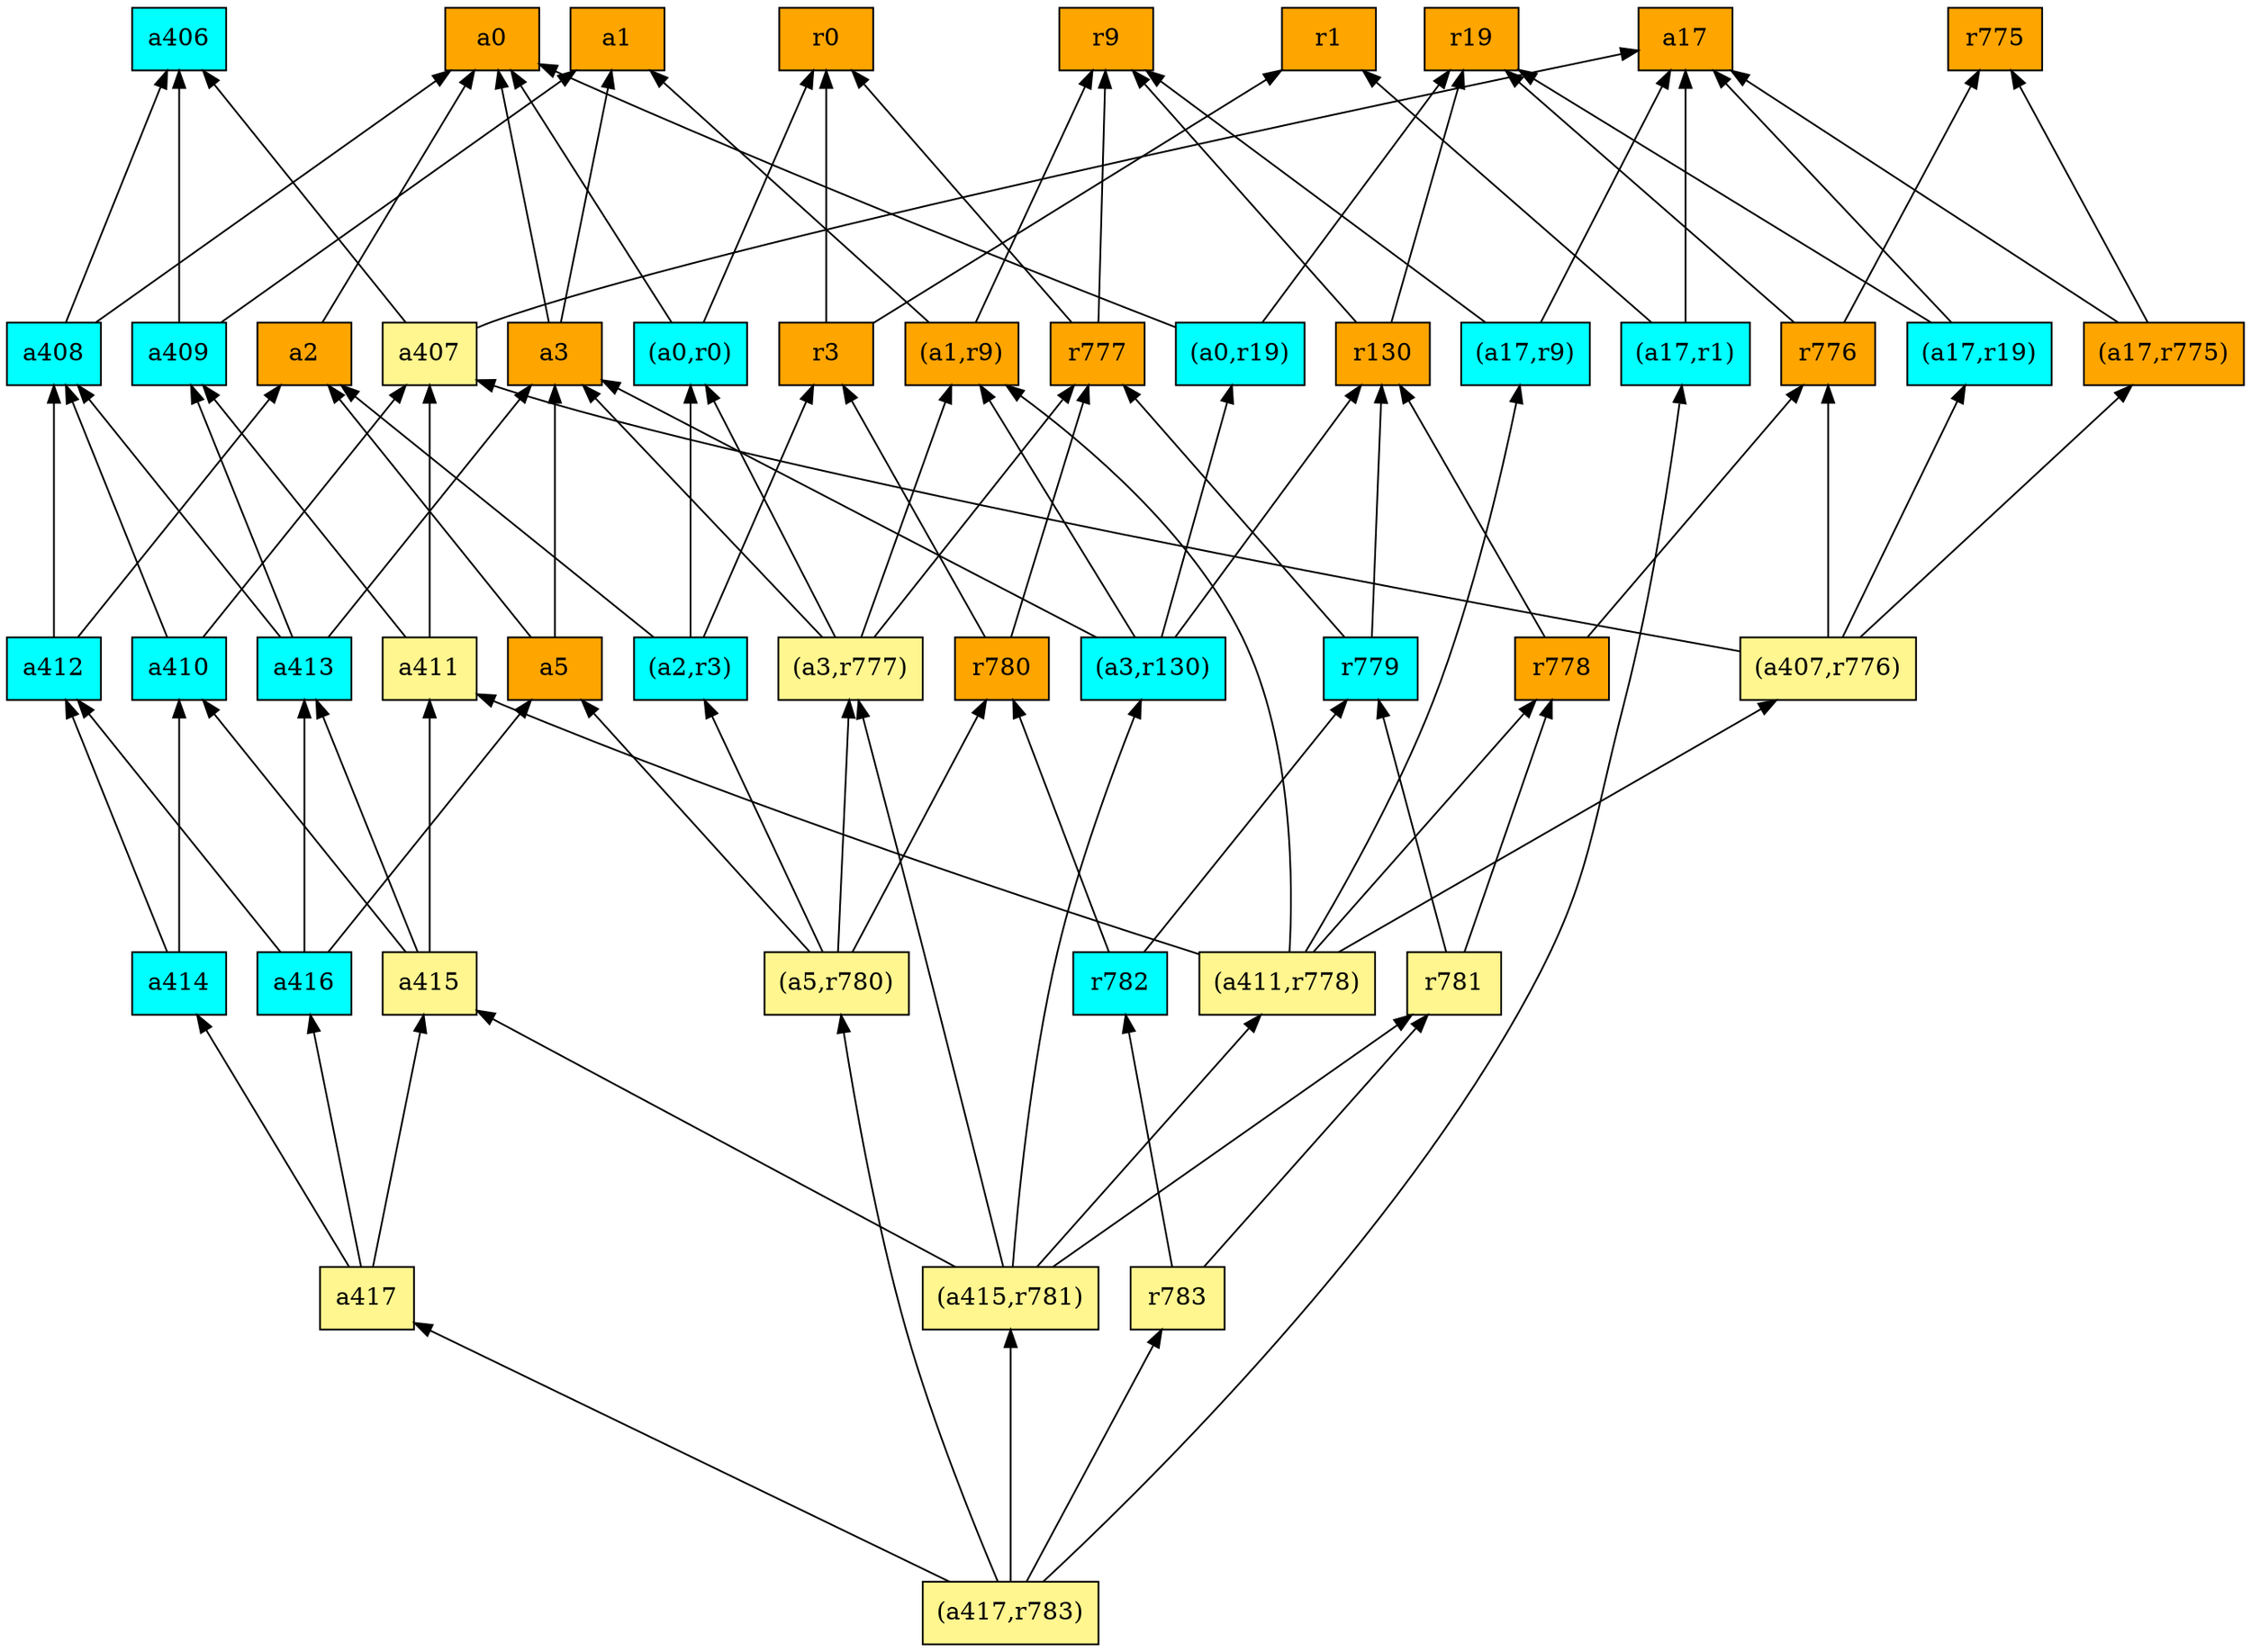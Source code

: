 digraph G {
rankdir=BT;ranksep="2.0";
"(a1,r9)" [shape=record,fillcolor=orange,style=filled,label="{(a1,r9)}"];
"a415" [shape=record,fillcolor=khaki1,style=filled,label="{a415}"];
"(a17,r19)" [shape=record,fillcolor=cyan,style=filled,label="{(a17,r19)}"];
"a412" [shape=record,fillcolor=cyan,style=filled,label="{a412}"];
"a3" [shape=record,fillcolor=orange,style=filled,label="{a3}"];
"r783" [shape=record,fillcolor=khaki1,style=filled,label="{r783}"];
"(a17,r775)" [shape=record,fillcolor=orange,style=filled,label="{(a17,r775)}"];
"r9" [shape=record,fillcolor=orange,style=filled,label="{r9}"];
"a2" [shape=record,fillcolor=orange,style=filled,label="{a2}"];
"(a5,r780)" [shape=record,fillcolor=khaki1,style=filled,label="{(a5,r780)}"];
"(a17,r1)" [shape=record,fillcolor=cyan,style=filled,label="{(a17,r1)}"];
"r3" [shape=record,fillcolor=orange,style=filled,label="{r3}"];
"a409" [shape=record,fillcolor=cyan,style=filled,label="{a409}"];
"a411" [shape=record,fillcolor=khaki1,style=filled,label="{a411}"];
"r777" [shape=record,fillcolor=orange,style=filled,label="{r777}"];
"r779" [shape=record,fillcolor=cyan,style=filled,label="{r779}"];
"a5" [shape=record,fillcolor=orange,style=filled,label="{a5}"];
"r780" [shape=record,fillcolor=orange,style=filled,label="{r780}"];
"(a3,r777)" [shape=record,fillcolor=khaki1,style=filled,label="{(a3,r777)}"];
"(a417,r783)" [shape=record,fillcolor=khaki1,style=filled,label="{(a417,r783)}"];
"(a2,r3)" [shape=record,fillcolor=cyan,style=filled,label="{(a2,r3)}"];
"r130" [shape=record,fillcolor=orange,style=filled,label="{r130}"];
"r778" [shape=record,fillcolor=orange,style=filled,label="{r778}"];
"a416" [shape=record,fillcolor=cyan,style=filled,label="{a416}"];
"a417" [shape=record,fillcolor=khaki1,style=filled,label="{a417}"];
"a406" [shape=record,fillcolor=cyan,style=filled,label="{a406}"];
"a17" [shape=record,fillcolor=orange,style=filled,label="{a17}"];
"r782" [shape=record,fillcolor=cyan,style=filled,label="{r782}"];
"(a411,r778)" [shape=record,fillcolor=khaki1,style=filled,label="{(a411,r778)}"];
"a1" [shape=record,fillcolor=orange,style=filled,label="{a1}"];
"(a0,r19)" [shape=record,fillcolor=cyan,style=filled,label="{(a0,r19)}"];
"(a17,r9)" [shape=record,fillcolor=cyan,style=filled,label="{(a17,r9)}"];
"r781" [shape=record,fillcolor=khaki1,style=filled,label="{r781}"];
"r775" [shape=record,fillcolor=orange,style=filled,label="{r775}"];
"r776" [shape=record,fillcolor=orange,style=filled,label="{r776}"];
"r19" [shape=record,fillcolor=orange,style=filled,label="{r19}"];
"a407" [shape=record,fillcolor=khaki1,style=filled,label="{a407}"];
"a410" [shape=record,fillcolor=cyan,style=filled,label="{a410}"];
"a413" [shape=record,fillcolor=cyan,style=filled,label="{a413}"];
"(a0,r0)" [shape=record,fillcolor=cyan,style=filled,label="{(a0,r0)}"];
"(a3,r130)" [shape=record,fillcolor=cyan,style=filled,label="{(a3,r130)}"];
"a414" [shape=record,fillcolor=cyan,style=filled,label="{a414}"];
"r1" [shape=record,fillcolor=orange,style=filled,label="{r1}"];
"a408" [shape=record,fillcolor=cyan,style=filled,label="{a408}"];
"r0" [shape=record,fillcolor=orange,style=filled,label="{r0}"];
"(a415,r781)" [shape=record,fillcolor=khaki1,style=filled,label="{(a415,r781)}"];
"a0" [shape=record,fillcolor=orange,style=filled,label="{a0}"];
"(a407,r776)" [shape=record,fillcolor=khaki1,style=filled,label="{(a407,r776)}"];
"(a1,r9)" -> "r9"
"(a1,r9)" -> "a1"
"a415" -> "a411"
"a415" -> "a410"
"a415" -> "a413"
"(a17,r19)" -> "r19"
"(a17,r19)" -> "a17"
"a412" -> "a408"
"a412" -> "a2"
"a3" -> "a1"
"a3" -> "a0"
"r783" -> "r781"
"r783" -> "r782"
"(a17,r775)" -> "r775"
"(a17,r775)" -> "a17"
"a2" -> "a0"
"(a5,r780)" -> "a5"
"(a5,r780)" -> "r780"
"(a5,r780)" -> "(a3,r777)"
"(a5,r780)" -> "(a2,r3)"
"(a17,r1)" -> "r1"
"(a17,r1)" -> "a17"
"r3" -> "r1"
"r3" -> "r0"
"a409" -> "a1"
"a409" -> "a406"
"a411" -> "a407"
"a411" -> "a409"
"r777" -> "r9"
"r777" -> "r0"
"r779" -> "r130"
"r779" -> "r777"
"a5" -> "a3"
"a5" -> "a2"
"r780" -> "r3"
"r780" -> "r777"
"(a3,r777)" -> "(a1,r9)"
"(a3,r777)" -> "r777"
"(a3,r777)" -> "a3"
"(a3,r777)" -> "(a0,r0)"
"(a417,r783)" -> "a417"
"(a417,r783)" -> "r783"
"(a417,r783)" -> "(a415,r781)"
"(a417,r783)" -> "(a5,r780)"
"(a417,r783)" -> "(a17,r1)"
"(a2,r3)" -> "r3"
"(a2,r3)" -> "a2"
"(a2,r3)" -> "(a0,r0)"
"r130" -> "r9"
"r130" -> "r19"
"r778" -> "r130"
"r778" -> "r776"
"a416" -> "a412"
"a416" -> "a413"
"a416" -> "a5"
"a417" -> "a415"
"a417" -> "a416"
"a417" -> "a414"
"r782" -> "r779"
"r782" -> "r780"
"(a411,r778)" -> "(a1,r9)"
"(a411,r778)" -> "(a17,r9)"
"(a411,r778)" -> "r778"
"(a411,r778)" -> "a411"
"(a411,r778)" -> "(a407,r776)"
"(a0,r19)" -> "a0"
"(a0,r19)" -> "r19"
"(a17,r9)" -> "r9"
"(a17,r9)" -> "a17"
"r781" -> "r778"
"r781" -> "r779"
"r776" -> "r775"
"r776" -> "r19"
"a407" -> "a406"
"a407" -> "a17"
"a410" -> "a407"
"a410" -> "a408"
"a413" -> "a3"
"a413" -> "a409"
"a413" -> "a408"
"(a0,r0)" -> "a0"
"(a0,r0)" -> "r0"
"(a3,r130)" -> "r130"
"(a3,r130)" -> "(a1,r9)"
"(a3,r130)" -> "a3"
"(a3,r130)" -> "(a0,r19)"
"a414" -> "a412"
"a414" -> "a410"
"a408" -> "a0"
"a408" -> "a406"
"(a415,r781)" -> "a415"
"(a415,r781)" -> "(a411,r778)"
"(a415,r781)" -> "r781"
"(a415,r781)" -> "(a3,r130)"
"(a415,r781)" -> "(a3,r777)"
"(a407,r776)" -> "(a17,r775)"
"(a407,r776)" -> "r776"
"(a407,r776)" -> "a407"
"(a407,r776)" -> "(a17,r19)"
}